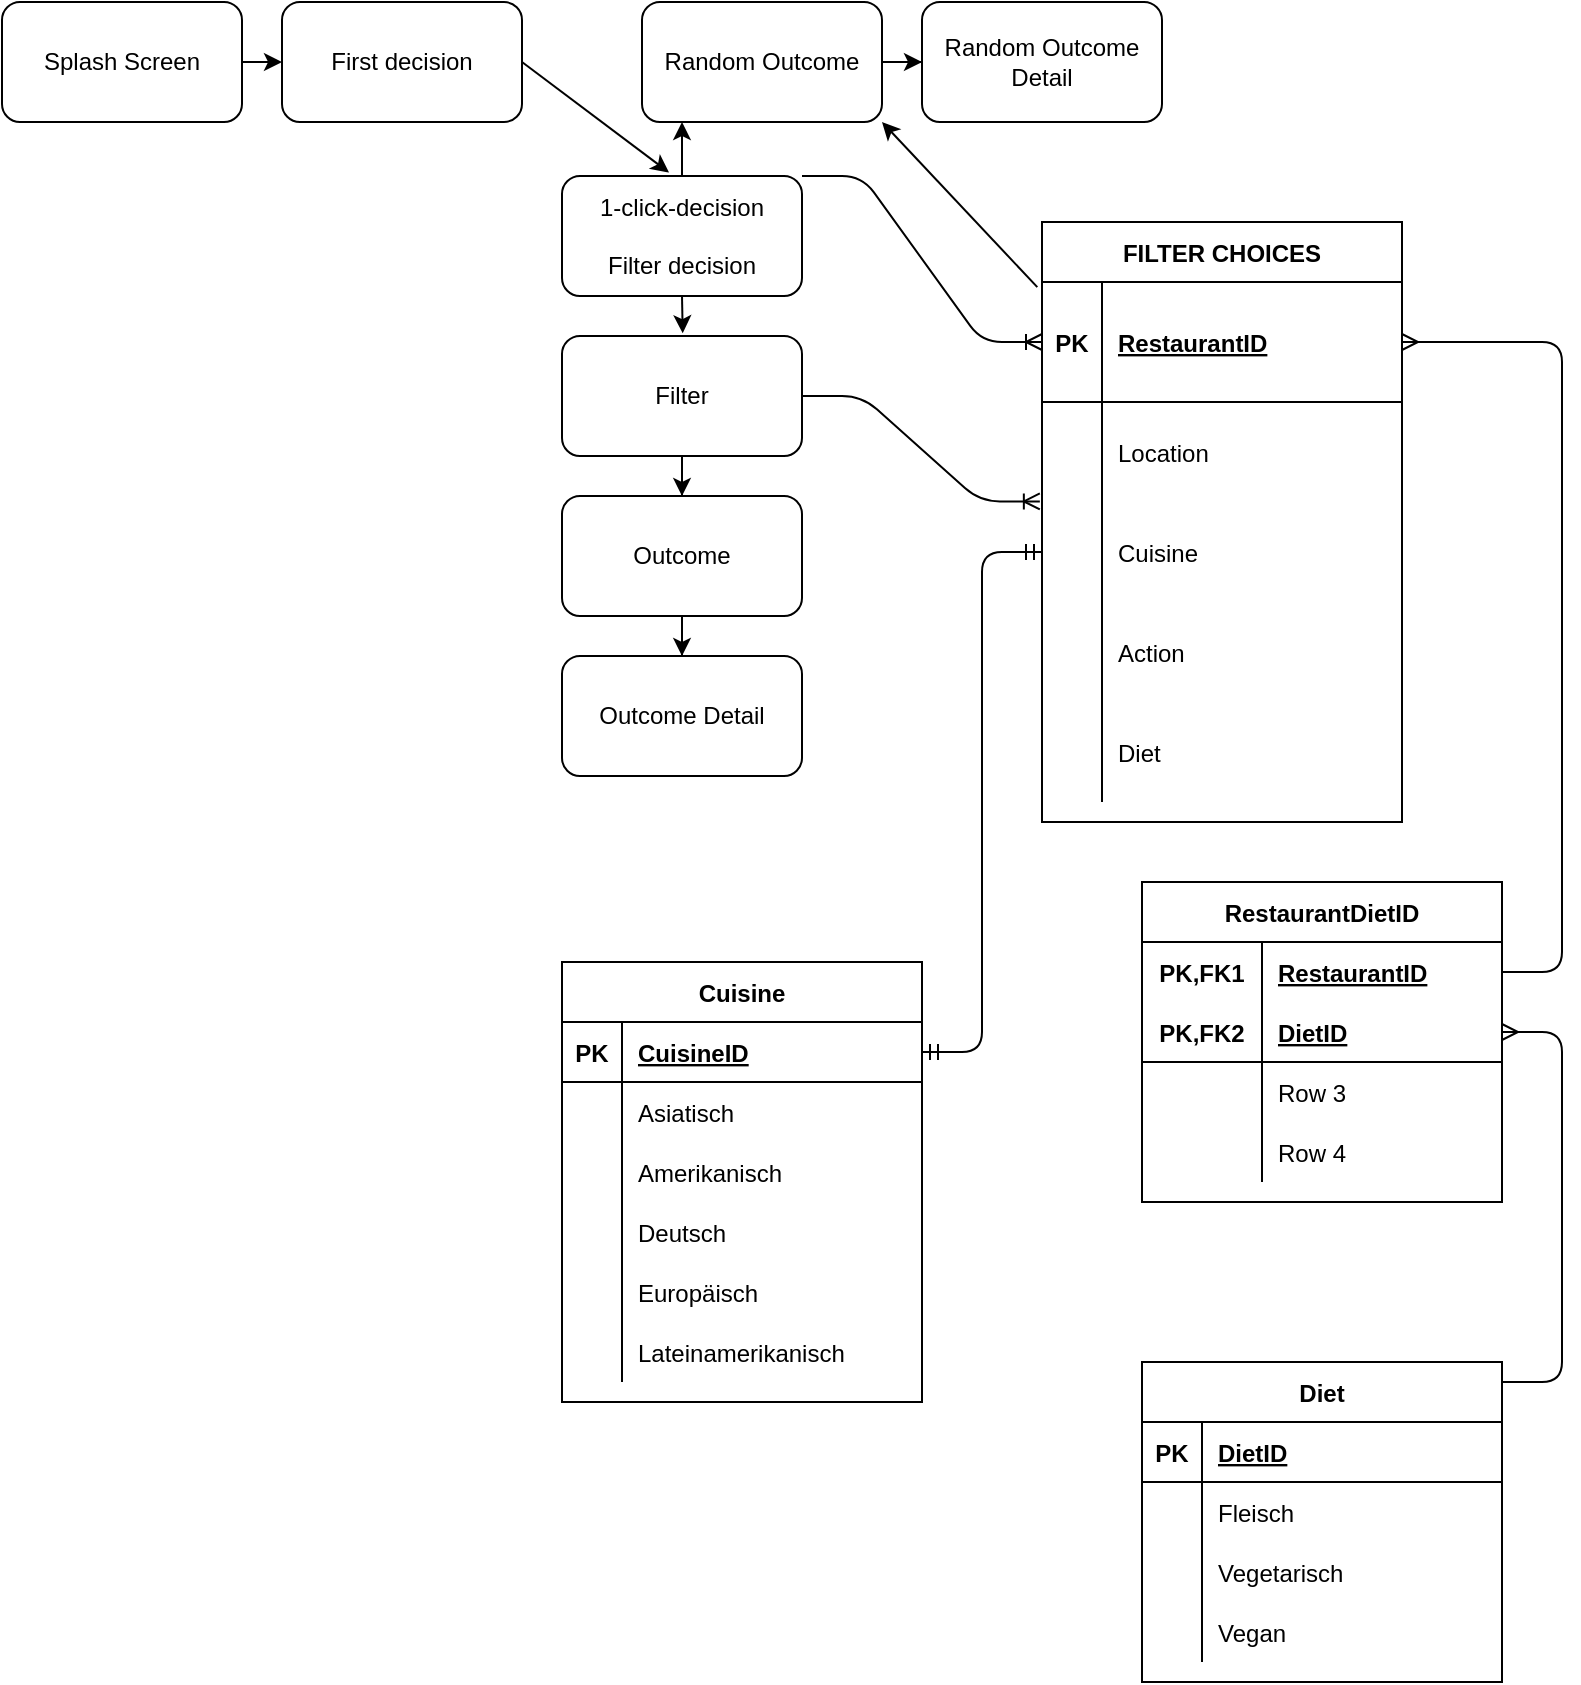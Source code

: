 <mxfile version="13.10.9" type="github">
  <diagram id="VkGjCTy9QtaiPsq0g4Sv" name="Page-1">
    <mxGraphModel dx="1351" dy="876" grid="1" gridSize="10" guides="1" tooltips="1" connect="1" arrows="1" fold="1" page="1" pageScale="1" pageWidth="827" pageHeight="1169" math="0" shadow="0">
      <root>
        <mxCell id="0" />
        <mxCell id="1" parent="0" />
        <mxCell id="iqTfHni99q5GyG35R7go-7" style="edgeStyle=orthogonalEdgeStyle;rounded=0;orthogonalLoop=1;jettySize=auto;html=1;exitX=1;exitY=0.5;exitDx=0;exitDy=0;entryX=0;entryY=0.5;entryDx=0;entryDy=0;" edge="1" parent="1" source="iqTfHni99q5GyG35R7go-1" target="iqTfHni99q5GyG35R7go-2">
          <mxGeometry relative="1" as="geometry" />
        </mxCell>
        <mxCell id="iqTfHni99q5GyG35R7go-1" value="Splash Screen" style="rounded=1;whiteSpace=wrap;html=1;" vertex="1" parent="1">
          <mxGeometry y="120" width="120" height="60" as="geometry" />
        </mxCell>
        <mxCell id="iqTfHni99q5GyG35R7go-2" value="First decision" style="rounded=1;whiteSpace=wrap;html=1;" vertex="1" parent="1">
          <mxGeometry x="140" y="120" width="120" height="60" as="geometry" />
        </mxCell>
        <mxCell id="iqTfHni99q5GyG35R7go-19" style="edgeStyle=orthogonalEdgeStyle;rounded=0;orthogonalLoop=1;jettySize=auto;html=1;exitX=0.5;exitY=1;exitDx=0;exitDy=0;entryX=0.503;entryY=-0.023;entryDx=0;entryDy=0;entryPerimeter=0;" edge="1" parent="1" source="iqTfHni99q5GyG35R7go-3" target="iqTfHni99q5GyG35R7go-11">
          <mxGeometry relative="1" as="geometry" />
        </mxCell>
        <mxCell id="iqTfHni99q5GyG35R7go-3" value="1-click-decision&lt;br&gt;&lt;br&gt;Filter decision" style="rounded=1;whiteSpace=wrap;html=1;" vertex="1" parent="1">
          <mxGeometry x="280" y="207" width="120" height="60" as="geometry" />
        </mxCell>
        <mxCell id="iqTfHni99q5GyG35R7go-23" value="" style="edgeStyle=orthogonalEdgeStyle;rounded=0;orthogonalLoop=1;jettySize=auto;html=1;" edge="1" parent="1" source="iqTfHni99q5GyG35R7go-4" target="iqTfHni99q5GyG35R7go-5">
          <mxGeometry relative="1" as="geometry" />
        </mxCell>
        <mxCell id="iqTfHni99q5GyG35R7go-4" value="Random Outcome" style="rounded=1;whiteSpace=wrap;html=1;" vertex="1" parent="1">
          <mxGeometry x="320" y="120" width="120" height="60" as="geometry" />
        </mxCell>
        <mxCell id="iqTfHni99q5GyG35R7go-5" value="Random Outcome Detail" style="rounded=1;whiteSpace=wrap;html=1;" vertex="1" parent="1">
          <mxGeometry x="460" y="120" width="120" height="60" as="geometry" />
        </mxCell>
        <mxCell id="iqTfHni99q5GyG35R7go-21" value="" style="edgeStyle=orthogonalEdgeStyle;rounded=0;orthogonalLoop=1;jettySize=auto;html=1;entryX=0.5;entryY=0;entryDx=0;entryDy=0;" edge="1" parent="1" source="iqTfHni99q5GyG35R7go-11" target="iqTfHni99q5GyG35R7go-12">
          <mxGeometry relative="1" as="geometry" />
        </mxCell>
        <mxCell id="iqTfHni99q5GyG35R7go-11" value="Filter" style="rounded=1;whiteSpace=wrap;html=1;" vertex="1" parent="1">
          <mxGeometry x="280" y="287" width="120" height="60" as="geometry" />
        </mxCell>
        <mxCell id="iqTfHni99q5GyG35R7go-22" value="" style="edgeStyle=orthogonalEdgeStyle;rounded=0;orthogonalLoop=1;jettySize=auto;html=1;" edge="1" parent="1" source="iqTfHni99q5GyG35R7go-12" target="iqTfHni99q5GyG35R7go-13">
          <mxGeometry relative="1" as="geometry" />
        </mxCell>
        <mxCell id="iqTfHni99q5GyG35R7go-12" value="Outcome" style="rounded=1;whiteSpace=wrap;html=1;" vertex="1" parent="1">
          <mxGeometry x="280" y="367" width="120" height="60" as="geometry" />
        </mxCell>
        <mxCell id="iqTfHni99q5GyG35R7go-13" value="Outcome Detail" style="rounded=1;whiteSpace=wrap;html=1;" vertex="1" parent="1">
          <mxGeometry x="280" y="447" width="120" height="60" as="geometry" />
        </mxCell>
        <mxCell id="iqTfHni99q5GyG35R7go-17" value="" style="endArrow=classic;html=1;" edge="1" parent="1" source="iqTfHni99q5GyG35R7go-3">
          <mxGeometry width="50" height="50" relative="1" as="geometry">
            <mxPoint x="380" y="230" as="sourcePoint" />
            <mxPoint x="340" y="180" as="targetPoint" />
            <Array as="points" />
          </mxGeometry>
        </mxCell>
        <mxCell id="iqTfHni99q5GyG35R7go-20" value="" style="endArrow=classic;html=1;exitX=1;exitY=0.5;exitDx=0;exitDy=0;entryX=0.446;entryY=-0.029;entryDx=0;entryDy=0;entryPerimeter=0;" edge="1" parent="1" source="iqTfHni99q5GyG35R7go-2" target="iqTfHni99q5GyG35R7go-3">
          <mxGeometry width="50" height="50" relative="1" as="geometry">
            <mxPoint x="270" y="160" as="sourcePoint" />
            <mxPoint x="320" y="110" as="targetPoint" />
          </mxGeometry>
        </mxCell>
        <mxCell id="iqTfHni99q5GyG35R7go-24" value="FILTER CHOICES" style="shape=table;startSize=30;container=1;collapsible=1;childLayout=tableLayout;fixedRows=1;rowLines=0;fontStyle=1;align=center;resizeLast=1;" vertex="1" parent="1">
          <mxGeometry x="520" y="230" width="180.0" height="300" as="geometry" />
        </mxCell>
        <mxCell id="iqTfHni99q5GyG35R7go-25" value="" style="shape=partialRectangle;collapsible=0;dropTarget=0;pointerEvents=0;fillColor=none;top=0;left=0;bottom=1;right=0;points=[[0,0.5],[1,0.5]];portConstraint=eastwest;" vertex="1" parent="iqTfHni99q5GyG35R7go-24">
          <mxGeometry y="30" width="180.0" height="60" as="geometry" />
        </mxCell>
        <mxCell id="iqTfHni99q5GyG35R7go-26" value="PK" style="shape=partialRectangle;connectable=0;fillColor=none;top=0;left=0;bottom=0;right=0;fontStyle=1;overflow=hidden;" vertex="1" parent="iqTfHni99q5GyG35R7go-25">
          <mxGeometry width="30" height="60" as="geometry" />
        </mxCell>
        <mxCell id="iqTfHni99q5GyG35R7go-27" value="RestaurantID" style="shape=partialRectangle;connectable=0;fillColor=none;top=0;left=0;bottom=0;right=0;align=left;spacingLeft=6;fontStyle=5;overflow=hidden;" vertex="1" parent="iqTfHni99q5GyG35R7go-25">
          <mxGeometry x="30" width="150.0" height="60" as="geometry" />
        </mxCell>
        <mxCell id="iqTfHni99q5GyG35R7go-28" value="" style="shape=partialRectangle;collapsible=0;dropTarget=0;pointerEvents=0;fillColor=none;top=0;left=0;bottom=0;right=0;points=[[0,0.5],[1,0.5]];portConstraint=eastwest;" vertex="1" parent="iqTfHni99q5GyG35R7go-24">
          <mxGeometry y="90" width="180.0" height="50" as="geometry" />
        </mxCell>
        <mxCell id="iqTfHni99q5GyG35R7go-29" value="" style="shape=partialRectangle;connectable=0;fillColor=none;top=0;left=0;bottom=0;right=0;editable=1;overflow=hidden;" vertex="1" parent="iqTfHni99q5GyG35R7go-28">
          <mxGeometry width="30" height="50" as="geometry" />
        </mxCell>
        <mxCell id="iqTfHni99q5GyG35R7go-30" value="Location" style="shape=partialRectangle;connectable=0;fillColor=none;top=0;left=0;bottom=0;right=0;align=left;spacingLeft=6;overflow=hidden;" vertex="1" parent="iqTfHni99q5GyG35R7go-28">
          <mxGeometry x="30" width="150.0" height="50" as="geometry" />
        </mxCell>
        <mxCell id="iqTfHni99q5GyG35R7go-31" value="" style="shape=partialRectangle;collapsible=0;dropTarget=0;pointerEvents=0;fillColor=none;top=0;left=0;bottom=0;right=0;points=[[0,0.5],[1,0.5]];portConstraint=eastwest;" vertex="1" parent="iqTfHni99q5GyG35R7go-24">
          <mxGeometry y="140" width="180.0" height="50" as="geometry" />
        </mxCell>
        <mxCell id="iqTfHni99q5GyG35R7go-32" value="" style="shape=partialRectangle;connectable=0;fillColor=none;top=0;left=0;bottom=0;right=0;editable=1;overflow=hidden;" vertex="1" parent="iqTfHni99q5GyG35R7go-31">
          <mxGeometry width="30" height="50" as="geometry" />
        </mxCell>
        <mxCell id="iqTfHni99q5GyG35R7go-33" value="Cuisine " style="shape=partialRectangle;connectable=0;fillColor=none;top=0;left=0;bottom=0;right=0;align=left;spacingLeft=6;overflow=hidden;" vertex="1" parent="iqTfHni99q5GyG35R7go-31">
          <mxGeometry x="30" width="150.0" height="50" as="geometry" />
        </mxCell>
        <mxCell id="iqTfHni99q5GyG35R7go-34" value="" style="shape=partialRectangle;collapsible=0;dropTarget=0;pointerEvents=0;fillColor=none;top=0;left=0;bottom=0;right=0;points=[[0,0.5],[1,0.5]];portConstraint=eastwest;" vertex="1" parent="iqTfHni99q5GyG35R7go-24">
          <mxGeometry y="190" width="180.0" height="50" as="geometry" />
        </mxCell>
        <mxCell id="iqTfHni99q5GyG35R7go-35" value="" style="shape=partialRectangle;connectable=0;fillColor=none;top=0;left=0;bottom=0;right=0;editable=1;overflow=hidden;" vertex="1" parent="iqTfHni99q5GyG35R7go-34">
          <mxGeometry width="30" height="50" as="geometry" />
        </mxCell>
        <mxCell id="iqTfHni99q5GyG35R7go-36" value="Action" style="shape=partialRectangle;connectable=0;fillColor=none;top=0;left=0;bottom=0;right=0;align=left;spacingLeft=6;overflow=hidden;" vertex="1" parent="iqTfHni99q5GyG35R7go-34">
          <mxGeometry x="30" width="150.0" height="50" as="geometry" />
        </mxCell>
        <mxCell id="iqTfHni99q5GyG35R7go-38" value="" style="shape=partialRectangle;collapsible=0;dropTarget=0;pointerEvents=0;fillColor=none;top=0;left=0;bottom=0;right=0;points=[[0,0.5],[1,0.5]];portConstraint=eastwest;" vertex="1" parent="iqTfHni99q5GyG35R7go-24">
          <mxGeometry y="240" width="180.0" height="50" as="geometry" />
        </mxCell>
        <mxCell id="iqTfHni99q5GyG35R7go-39" value="" style="shape=partialRectangle;connectable=0;fillColor=none;top=0;left=0;bottom=0;right=0;editable=1;overflow=hidden;" vertex="1" parent="iqTfHni99q5GyG35R7go-38">
          <mxGeometry width="30" height="50" as="geometry" />
        </mxCell>
        <mxCell id="iqTfHni99q5GyG35R7go-40" value="Diet" style="shape=partialRectangle;connectable=0;fillColor=none;top=0;left=0;bottom=0;right=0;align=left;spacingLeft=6;overflow=hidden;" vertex="1" parent="iqTfHni99q5GyG35R7go-38">
          <mxGeometry x="30" width="150.0" height="50" as="geometry" />
        </mxCell>
        <mxCell id="iqTfHni99q5GyG35R7go-41" value="Cuisine" style="shape=table;startSize=30;container=1;collapsible=1;childLayout=tableLayout;fixedRows=1;rowLines=0;fontStyle=1;align=center;resizeLast=1;" vertex="1" parent="1">
          <mxGeometry x="280" y="600" width="180" height="220" as="geometry" />
        </mxCell>
        <mxCell id="iqTfHni99q5GyG35R7go-42" value="" style="shape=partialRectangle;collapsible=0;dropTarget=0;pointerEvents=0;fillColor=none;top=0;left=0;bottom=1;right=0;points=[[0,0.5],[1,0.5]];portConstraint=eastwest;" vertex="1" parent="iqTfHni99q5GyG35R7go-41">
          <mxGeometry y="30" width="180" height="30" as="geometry" />
        </mxCell>
        <mxCell id="iqTfHni99q5GyG35R7go-43" value="PK" style="shape=partialRectangle;connectable=0;fillColor=none;top=0;left=0;bottom=0;right=0;fontStyle=1;overflow=hidden;" vertex="1" parent="iqTfHni99q5GyG35R7go-42">
          <mxGeometry width="30" height="30" as="geometry" />
        </mxCell>
        <mxCell id="iqTfHni99q5GyG35R7go-44" value="CuisineID" style="shape=partialRectangle;connectable=0;fillColor=none;top=0;left=0;bottom=0;right=0;align=left;spacingLeft=6;fontStyle=5;overflow=hidden;" vertex="1" parent="iqTfHni99q5GyG35R7go-42">
          <mxGeometry x="30" width="150" height="30" as="geometry" />
        </mxCell>
        <mxCell id="iqTfHni99q5GyG35R7go-45" value="" style="shape=partialRectangle;collapsible=0;dropTarget=0;pointerEvents=0;fillColor=none;top=0;left=0;bottom=0;right=0;points=[[0,0.5],[1,0.5]];portConstraint=eastwest;" vertex="1" parent="iqTfHni99q5GyG35R7go-41">
          <mxGeometry y="60" width="180" height="30" as="geometry" />
        </mxCell>
        <mxCell id="iqTfHni99q5GyG35R7go-46" value="" style="shape=partialRectangle;connectable=0;fillColor=none;top=0;left=0;bottom=0;right=0;editable=1;overflow=hidden;" vertex="1" parent="iqTfHni99q5GyG35R7go-45">
          <mxGeometry width="30" height="30" as="geometry" />
        </mxCell>
        <mxCell id="iqTfHni99q5GyG35R7go-47" value="Asiatisch" style="shape=partialRectangle;connectable=0;fillColor=none;top=0;left=0;bottom=0;right=0;align=left;spacingLeft=6;overflow=hidden;" vertex="1" parent="iqTfHni99q5GyG35R7go-45">
          <mxGeometry x="30" width="150" height="30" as="geometry" />
        </mxCell>
        <mxCell id="iqTfHni99q5GyG35R7go-48" value="" style="shape=partialRectangle;collapsible=0;dropTarget=0;pointerEvents=0;fillColor=none;top=0;left=0;bottom=0;right=0;points=[[0,0.5],[1,0.5]];portConstraint=eastwest;" vertex="1" parent="iqTfHni99q5GyG35R7go-41">
          <mxGeometry y="90" width="180" height="30" as="geometry" />
        </mxCell>
        <mxCell id="iqTfHni99q5GyG35R7go-49" value="" style="shape=partialRectangle;connectable=0;fillColor=none;top=0;left=0;bottom=0;right=0;editable=1;overflow=hidden;" vertex="1" parent="iqTfHni99q5GyG35R7go-48">
          <mxGeometry width="30" height="30" as="geometry" />
        </mxCell>
        <mxCell id="iqTfHni99q5GyG35R7go-50" value="Amerikanisch" style="shape=partialRectangle;connectable=0;fillColor=none;top=0;left=0;bottom=0;right=0;align=left;spacingLeft=6;overflow=hidden;" vertex="1" parent="iqTfHni99q5GyG35R7go-48">
          <mxGeometry x="30" width="150" height="30" as="geometry" />
        </mxCell>
        <mxCell id="iqTfHni99q5GyG35R7go-51" value="" style="shape=partialRectangle;collapsible=0;dropTarget=0;pointerEvents=0;fillColor=none;top=0;left=0;bottom=0;right=0;points=[[0,0.5],[1,0.5]];portConstraint=eastwest;" vertex="1" parent="iqTfHni99q5GyG35R7go-41">
          <mxGeometry y="120" width="180" height="30" as="geometry" />
        </mxCell>
        <mxCell id="iqTfHni99q5GyG35R7go-52" value="" style="shape=partialRectangle;connectable=0;fillColor=none;top=0;left=0;bottom=0;right=0;editable=1;overflow=hidden;" vertex="1" parent="iqTfHni99q5GyG35R7go-51">
          <mxGeometry width="30" height="30" as="geometry" />
        </mxCell>
        <mxCell id="iqTfHni99q5GyG35R7go-53" value="Deutsch" style="shape=partialRectangle;connectable=0;fillColor=none;top=0;left=0;bottom=0;right=0;align=left;spacingLeft=6;overflow=hidden;" vertex="1" parent="iqTfHni99q5GyG35R7go-51">
          <mxGeometry x="30" width="150" height="30" as="geometry" />
        </mxCell>
        <mxCell id="iqTfHni99q5GyG35R7go-70" value="" style="shape=partialRectangle;collapsible=0;dropTarget=0;pointerEvents=0;fillColor=none;top=0;left=0;bottom=0;right=0;points=[[0,0.5],[1,0.5]];portConstraint=eastwest;" vertex="1" parent="iqTfHni99q5GyG35R7go-41">
          <mxGeometry y="150" width="180" height="30" as="geometry" />
        </mxCell>
        <mxCell id="iqTfHni99q5GyG35R7go-71" value="" style="shape=partialRectangle;connectable=0;fillColor=none;top=0;left=0;bottom=0;right=0;editable=1;overflow=hidden;" vertex="1" parent="iqTfHni99q5GyG35R7go-70">
          <mxGeometry width="30" height="30" as="geometry" />
        </mxCell>
        <mxCell id="iqTfHni99q5GyG35R7go-72" value="Europäisch" style="shape=partialRectangle;connectable=0;fillColor=none;top=0;left=0;bottom=0;right=0;align=left;spacingLeft=6;overflow=hidden;" vertex="1" parent="iqTfHni99q5GyG35R7go-70">
          <mxGeometry x="30" width="150" height="30" as="geometry" />
        </mxCell>
        <mxCell id="iqTfHni99q5GyG35R7go-73" value="" style="shape=partialRectangle;collapsible=0;dropTarget=0;pointerEvents=0;fillColor=none;top=0;left=0;bottom=0;right=0;points=[[0,0.5],[1,0.5]];portConstraint=eastwest;" vertex="1" parent="iqTfHni99q5GyG35R7go-41">
          <mxGeometry y="180" width="180" height="30" as="geometry" />
        </mxCell>
        <mxCell id="iqTfHni99q5GyG35R7go-74" value="" style="shape=partialRectangle;connectable=0;fillColor=none;top=0;left=0;bottom=0;right=0;editable=1;overflow=hidden;" vertex="1" parent="iqTfHni99q5GyG35R7go-73">
          <mxGeometry width="30" height="30" as="geometry" />
        </mxCell>
        <mxCell id="iqTfHni99q5GyG35R7go-75" value="Lateinamerikanisch" style="shape=partialRectangle;connectable=0;fillColor=none;top=0;left=0;bottom=0;right=0;align=left;spacingLeft=6;overflow=hidden;" vertex="1" parent="iqTfHni99q5GyG35R7go-73">
          <mxGeometry x="30" width="150" height="30" as="geometry" />
        </mxCell>
        <mxCell id="iqTfHni99q5GyG35R7go-55" value="Diet" style="shape=table;startSize=30;container=1;collapsible=1;childLayout=tableLayout;fixedRows=1;rowLines=0;fontStyle=1;align=center;resizeLast=1;" vertex="1" parent="1">
          <mxGeometry x="570" y="800" width="180" height="160" as="geometry" />
        </mxCell>
        <mxCell id="iqTfHni99q5GyG35R7go-56" value="" style="shape=partialRectangle;collapsible=0;dropTarget=0;pointerEvents=0;fillColor=none;top=0;left=0;bottom=1;right=0;points=[[0,0.5],[1,0.5]];portConstraint=eastwest;" vertex="1" parent="iqTfHni99q5GyG35R7go-55">
          <mxGeometry y="30" width="180" height="30" as="geometry" />
        </mxCell>
        <mxCell id="iqTfHni99q5GyG35R7go-57" value="PK" style="shape=partialRectangle;connectable=0;fillColor=none;top=0;left=0;bottom=0;right=0;fontStyle=1;overflow=hidden;" vertex="1" parent="iqTfHni99q5GyG35R7go-56">
          <mxGeometry width="30" height="30" as="geometry" />
        </mxCell>
        <mxCell id="iqTfHni99q5GyG35R7go-58" value="DietID" style="shape=partialRectangle;connectable=0;fillColor=none;top=0;left=0;bottom=0;right=0;align=left;spacingLeft=6;fontStyle=5;overflow=hidden;" vertex="1" parent="iqTfHni99q5GyG35R7go-56">
          <mxGeometry x="30" width="150" height="30" as="geometry" />
        </mxCell>
        <mxCell id="iqTfHni99q5GyG35R7go-59" value="" style="shape=partialRectangle;collapsible=0;dropTarget=0;pointerEvents=0;fillColor=none;top=0;left=0;bottom=0;right=0;points=[[0,0.5],[1,0.5]];portConstraint=eastwest;" vertex="1" parent="iqTfHni99q5GyG35R7go-55">
          <mxGeometry y="60" width="180" height="30" as="geometry" />
        </mxCell>
        <mxCell id="iqTfHni99q5GyG35R7go-60" value="" style="shape=partialRectangle;connectable=0;fillColor=none;top=0;left=0;bottom=0;right=0;editable=1;overflow=hidden;" vertex="1" parent="iqTfHni99q5GyG35R7go-59">
          <mxGeometry width="30" height="30" as="geometry" />
        </mxCell>
        <mxCell id="iqTfHni99q5GyG35R7go-61" value="Fleisch" style="shape=partialRectangle;connectable=0;fillColor=none;top=0;left=0;bottom=0;right=0;align=left;spacingLeft=6;overflow=hidden;" vertex="1" parent="iqTfHni99q5GyG35R7go-59">
          <mxGeometry x="30" width="150" height="30" as="geometry" />
        </mxCell>
        <mxCell id="iqTfHni99q5GyG35R7go-62" value="" style="shape=partialRectangle;collapsible=0;dropTarget=0;pointerEvents=0;fillColor=none;top=0;left=0;bottom=0;right=0;points=[[0,0.5],[1,0.5]];portConstraint=eastwest;" vertex="1" parent="iqTfHni99q5GyG35R7go-55">
          <mxGeometry y="90" width="180" height="30" as="geometry" />
        </mxCell>
        <mxCell id="iqTfHni99q5GyG35R7go-63" value="" style="shape=partialRectangle;connectable=0;fillColor=none;top=0;left=0;bottom=0;right=0;editable=1;overflow=hidden;" vertex="1" parent="iqTfHni99q5GyG35R7go-62">
          <mxGeometry width="30" height="30" as="geometry" />
        </mxCell>
        <mxCell id="iqTfHni99q5GyG35R7go-64" value="Vegetarisch" style="shape=partialRectangle;connectable=0;fillColor=none;top=0;left=0;bottom=0;right=0;align=left;spacingLeft=6;overflow=hidden;" vertex="1" parent="iqTfHni99q5GyG35R7go-62">
          <mxGeometry x="30" width="150" height="30" as="geometry" />
        </mxCell>
        <mxCell id="iqTfHni99q5GyG35R7go-65" value="" style="shape=partialRectangle;collapsible=0;dropTarget=0;pointerEvents=0;fillColor=none;top=0;left=0;bottom=0;right=0;points=[[0,0.5],[1,0.5]];portConstraint=eastwest;" vertex="1" parent="iqTfHni99q5GyG35R7go-55">
          <mxGeometry y="120" width="180" height="30" as="geometry" />
        </mxCell>
        <mxCell id="iqTfHni99q5GyG35R7go-66" value="" style="shape=partialRectangle;connectable=0;fillColor=none;top=0;left=0;bottom=0;right=0;editable=1;overflow=hidden;" vertex="1" parent="iqTfHni99q5GyG35R7go-65">
          <mxGeometry width="30" height="30" as="geometry" />
        </mxCell>
        <mxCell id="iqTfHni99q5GyG35R7go-67" value="Vegan" style="shape=partialRectangle;connectable=0;fillColor=none;top=0;left=0;bottom=0;right=0;align=left;spacingLeft=6;overflow=hidden;" vertex="1" parent="iqTfHni99q5GyG35R7go-65">
          <mxGeometry x="30" width="150" height="30" as="geometry" />
        </mxCell>
        <mxCell id="iqTfHni99q5GyG35R7go-94" value="" style="edgeStyle=entityRelationEdgeStyle;fontSize=12;html=1;endArrow=ERoneToMany;exitX=1;exitY=0.5;exitDx=0;exitDy=0;entryX=-0.006;entryY=-0.006;entryDx=0;entryDy=0;entryPerimeter=0;" edge="1" parent="1" source="iqTfHni99q5GyG35R7go-11" target="iqTfHni99q5GyG35R7go-31">
          <mxGeometry width="100" height="100" relative="1" as="geometry">
            <mxPoint x="680" y="640" as="sourcePoint" />
            <mxPoint x="510" y="370" as="targetPoint" />
          </mxGeometry>
        </mxCell>
        <mxCell id="iqTfHni99q5GyG35R7go-96" value="RestaurantDietID" style="shape=table;startSize=30;container=1;collapsible=1;childLayout=tableLayout;fixedRows=1;rowLines=0;fontStyle=1;align=center;resizeLast=1;" vertex="1" parent="1">
          <mxGeometry x="570" y="560" width="180" height="160" as="geometry" />
        </mxCell>
        <mxCell id="iqTfHni99q5GyG35R7go-97" value="" style="shape=partialRectangle;collapsible=0;dropTarget=0;pointerEvents=0;fillColor=none;top=0;left=0;bottom=0;right=0;points=[[0,0.5],[1,0.5]];portConstraint=eastwest;" vertex="1" parent="iqTfHni99q5GyG35R7go-96">
          <mxGeometry y="30" width="180" height="30" as="geometry" />
        </mxCell>
        <mxCell id="iqTfHni99q5GyG35R7go-98" value="PK,FK1" style="shape=partialRectangle;connectable=0;fillColor=none;top=0;left=0;bottom=0;right=0;fontStyle=1;overflow=hidden;" vertex="1" parent="iqTfHni99q5GyG35R7go-97">
          <mxGeometry width="60" height="30" as="geometry" />
        </mxCell>
        <mxCell id="iqTfHni99q5GyG35R7go-99" value="RestaurantID" style="shape=partialRectangle;connectable=0;fillColor=none;top=0;left=0;bottom=0;right=0;align=left;spacingLeft=6;fontStyle=5;overflow=hidden;" vertex="1" parent="iqTfHni99q5GyG35R7go-97">
          <mxGeometry x="60" width="120" height="30" as="geometry" />
        </mxCell>
        <mxCell id="iqTfHni99q5GyG35R7go-100" value="" style="shape=partialRectangle;collapsible=0;dropTarget=0;pointerEvents=0;fillColor=none;top=0;left=0;bottom=1;right=0;points=[[0,0.5],[1,0.5]];portConstraint=eastwest;" vertex="1" parent="iqTfHni99q5GyG35R7go-96">
          <mxGeometry y="60" width="180" height="30" as="geometry" />
        </mxCell>
        <mxCell id="iqTfHni99q5GyG35R7go-101" value="PK,FK2" style="shape=partialRectangle;connectable=0;fillColor=none;top=0;left=0;bottom=0;right=0;fontStyle=1;overflow=hidden;" vertex="1" parent="iqTfHni99q5GyG35R7go-100">
          <mxGeometry width="60" height="30" as="geometry" />
        </mxCell>
        <mxCell id="iqTfHni99q5GyG35R7go-102" value="DietID" style="shape=partialRectangle;connectable=0;fillColor=none;top=0;left=0;bottom=0;right=0;align=left;spacingLeft=6;fontStyle=5;overflow=hidden;" vertex="1" parent="iqTfHni99q5GyG35R7go-100">
          <mxGeometry x="60" width="120" height="30" as="geometry" />
        </mxCell>
        <mxCell id="iqTfHni99q5GyG35R7go-103" value="" style="shape=partialRectangle;collapsible=0;dropTarget=0;pointerEvents=0;fillColor=none;top=0;left=0;bottom=0;right=0;points=[[0,0.5],[1,0.5]];portConstraint=eastwest;" vertex="1" parent="iqTfHni99q5GyG35R7go-96">
          <mxGeometry y="90" width="180" height="30" as="geometry" />
        </mxCell>
        <mxCell id="iqTfHni99q5GyG35R7go-104" value="" style="shape=partialRectangle;connectable=0;fillColor=none;top=0;left=0;bottom=0;right=0;editable=1;overflow=hidden;" vertex="1" parent="iqTfHni99q5GyG35R7go-103">
          <mxGeometry width="60" height="30" as="geometry" />
        </mxCell>
        <mxCell id="iqTfHni99q5GyG35R7go-105" value="Row 3" style="shape=partialRectangle;connectable=0;fillColor=none;top=0;left=0;bottom=0;right=0;align=left;spacingLeft=6;overflow=hidden;" vertex="1" parent="iqTfHni99q5GyG35R7go-103">
          <mxGeometry x="60" width="120" height="30" as="geometry" />
        </mxCell>
        <mxCell id="iqTfHni99q5GyG35R7go-106" value="" style="shape=partialRectangle;collapsible=0;dropTarget=0;pointerEvents=0;fillColor=none;top=0;left=0;bottom=0;right=0;points=[[0,0.5],[1,0.5]];portConstraint=eastwest;" vertex="1" parent="iqTfHni99q5GyG35R7go-96">
          <mxGeometry y="120" width="180" height="30" as="geometry" />
        </mxCell>
        <mxCell id="iqTfHni99q5GyG35R7go-107" value="" style="shape=partialRectangle;connectable=0;fillColor=none;top=0;left=0;bottom=0;right=0;editable=1;overflow=hidden;" vertex="1" parent="iqTfHni99q5GyG35R7go-106">
          <mxGeometry width="60" height="30" as="geometry" />
        </mxCell>
        <mxCell id="iqTfHni99q5GyG35R7go-108" value="Row 4" style="shape=partialRectangle;connectable=0;fillColor=none;top=0;left=0;bottom=0;right=0;align=left;spacingLeft=6;overflow=hidden;" vertex="1" parent="iqTfHni99q5GyG35R7go-106">
          <mxGeometry x="60" width="120" height="30" as="geometry" />
        </mxCell>
        <mxCell id="iqTfHni99q5GyG35R7go-109" value="" style="edgeStyle=entityRelationEdgeStyle;fontSize=12;html=1;endArrow=ERmandOne;startArrow=ERmandOne;entryX=0;entryY=0.5;entryDx=0;entryDy=0;exitX=1;exitY=0.5;exitDx=0;exitDy=0;" edge="1" parent="1" source="iqTfHni99q5GyG35R7go-42" target="iqTfHni99q5GyG35R7go-31">
          <mxGeometry width="100" height="100" relative="1" as="geometry">
            <mxPoint x="450" y="620" as="sourcePoint" />
            <mxPoint x="550" y="520" as="targetPoint" />
          </mxGeometry>
        </mxCell>
        <mxCell id="iqTfHni99q5GyG35R7go-112" value="" style="edgeStyle=entityRelationEdgeStyle;fontSize=12;html=1;endArrow=ERoneToMany;exitX=1;exitY=0;exitDx=0;exitDy=0;entryX=0;entryY=0.5;entryDx=0;entryDy=0;" edge="1" parent="1" source="iqTfHni99q5GyG35R7go-3" target="iqTfHni99q5GyG35R7go-25">
          <mxGeometry width="100" height="100" relative="1" as="geometry">
            <mxPoint x="410.0" y="327" as="sourcePoint" />
            <mxPoint x="510" y="370" as="targetPoint" />
          </mxGeometry>
        </mxCell>
        <mxCell id="iqTfHni99q5GyG35R7go-117" value="" style="endArrow=classic;html=1;exitX=-0.013;exitY=0.043;exitDx=0;exitDy=0;exitPerimeter=0;entryX=1;entryY=1;entryDx=0;entryDy=0;" edge="1" parent="1" source="iqTfHni99q5GyG35R7go-25" target="iqTfHni99q5GyG35R7go-4">
          <mxGeometry width="50" height="50" relative="1" as="geometry">
            <mxPoint x="710" y="450" as="sourcePoint" />
            <mxPoint x="760" y="420" as="targetPoint" />
          </mxGeometry>
        </mxCell>
        <mxCell id="iqTfHni99q5GyG35R7go-119" value="" style="edgeStyle=entityRelationEdgeStyle;fontSize=12;html=1;endArrow=ERmany;entryX=1;entryY=0.5;entryDx=0;entryDy=0;" edge="1" parent="1" target="iqTfHni99q5GyG35R7go-100">
          <mxGeometry width="100" height="100" relative="1" as="geometry">
            <mxPoint x="750" y="810" as="sourcePoint" />
            <mxPoint x="850" y="710" as="targetPoint" />
          </mxGeometry>
        </mxCell>
        <mxCell id="iqTfHni99q5GyG35R7go-120" value="" style="edgeStyle=entityRelationEdgeStyle;fontSize=12;html=1;endArrow=ERmany;entryX=1;entryY=0.5;entryDx=0;entryDy=0;" edge="1" parent="1" source="iqTfHni99q5GyG35R7go-97" target="iqTfHni99q5GyG35R7go-25">
          <mxGeometry width="100" height="100" relative="1" as="geometry">
            <mxPoint x="760" y="600" as="sourcePoint" />
            <mxPoint x="550" y="530" as="targetPoint" />
          </mxGeometry>
        </mxCell>
      </root>
    </mxGraphModel>
  </diagram>
</mxfile>
